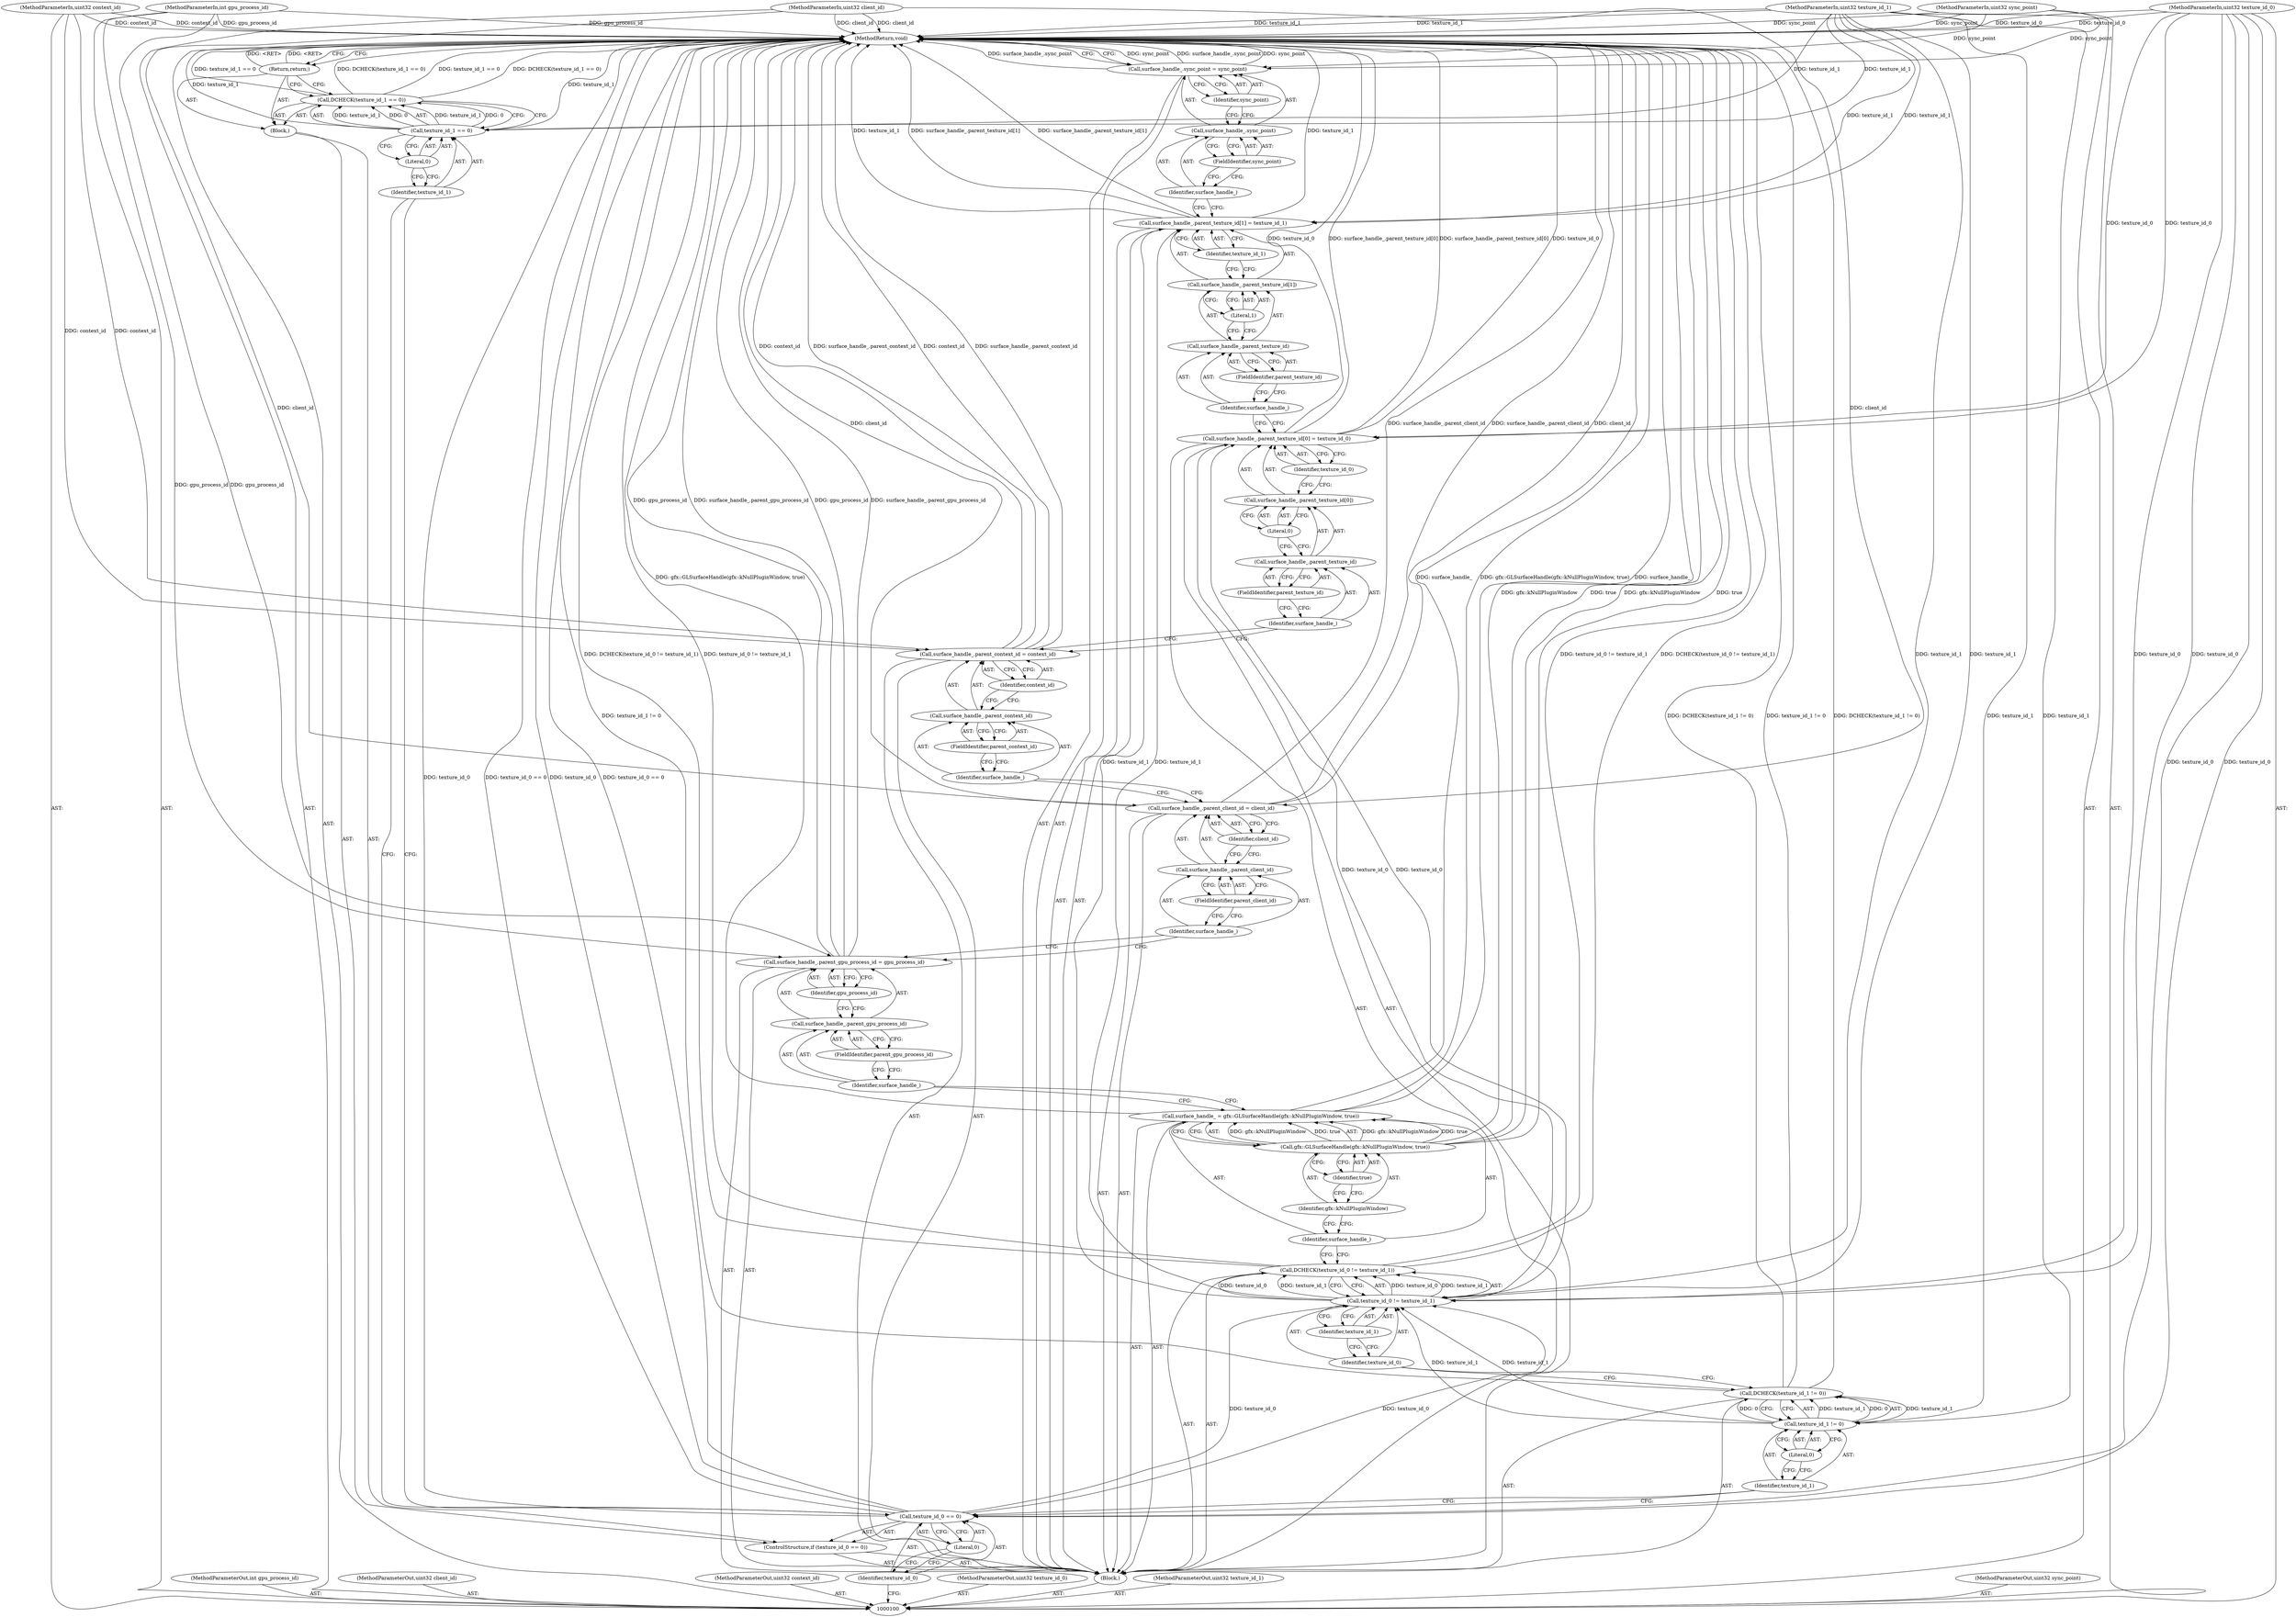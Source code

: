 digraph "1_Chrome_18d67244984a574ba2dd8779faabc0e3e34f4b76" {
"1000165" [label="(MethodReturn,void)"];
"1000101" [label="(MethodParameterIn,int gpu_process_id)"];
"1000205" [label="(MethodParameterOut,int gpu_process_id)"];
"1000118" [label="(Call,DCHECK(texture_id_1 != 0))"];
"1000121" [label="(Literal,0)"];
"1000119" [label="(Call,texture_id_1 != 0)"];
"1000120" [label="(Identifier,texture_id_1)"];
"1000122" [label="(Call,DCHECK(texture_id_0 != texture_id_1))"];
"1000125" [label="(Identifier,texture_id_1)"];
"1000123" [label="(Call,texture_id_0 != texture_id_1)"];
"1000124" [label="(Identifier,texture_id_0)"];
"1000128" [label="(Call,gfx::GLSurfaceHandle(gfx::kNullPluginWindow, true))"];
"1000126" [label="(Call,surface_handle_ = gfx::GLSurfaceHandle(gfx::kNullPluginWindow, true))"];
"1000127" [label="(Identifier,surface_handle_)"];
"1000129" [label="(Identifier,gfx::kNullPluginWindow)"];
"1000130" [label="(Identifier,true)"];
"1000134" [label="(FieldIdentifier,parent_gpu_process_id)"];
"1000131" [label="(Call,surface_handle_.parent_gpu_process_id = gpu_process_id)"];
"1000132" [label="(Call,surface_handle_.parent_gpu_process_id)"];
"1000133" [label="(Identifier,surface_handle_)"];
"1000135" [label="(Identifier,gpu_process_id)"];
"1000139" [label="(FieldIdentifier,parent_client_id)"];
"1000136" [label="(Call,surface_handle_.parent_client_id = client_id)"];
"1000137" [label="(Call,surface_handle_.parent_client_id)"];
"1000138" [label="(Identifier,surface_handle_)"];
"1000140" [label="(Identifier,client_id)"];
"1000144" [label="(FieldIdentifier,parent_context_id)"];
"1000141" [label="(Call,surface_handle_.parent_context_id = context_id)"];
"1000142" [label="(Call,surface_handle_.parent_context_id)"];
"1000143" [label="(Identifier,surface_handle_)"];
"1000145" [label="(Identifier,context_id)"];
"1000150" [label="(FieldIdentifier,parent_texture_id)"];
"1000146" [label="(Call,surface_handle_.parent_texture_id[0] = texture_id_0)"];
"1000147" [label="(Call,surface_handle_.parent_texture_id[0])"];
"1000148" [label="(Call,surface_handle_.parent_texture_id)"];
"1000149" [label="(Identifier,surface_handle_)"];
"1000151" [label="(Literal,0)"];
"1000152" [label="(Identifier,texture_id_0)"];
"1000102" [label="(MethodParameterIn,uint32 client_id)"];
"1000206" [label="(MethodParameterOut,uint32 client_id)"];
"1000157" [label="(FieldIdentifier,parent_texture_id)"];
"1000153" [label="(Call,surface_handle_.parent_texture_id[1] = texture_id_1)"];
"1000154" [label="(Call,surface_handle_.parent_texture_id[1])"];
"1000155" [label="(Call,surface_handle_.parent_texture_id)"];
"1000156" [label="(Identifier,surface_handle_)"];
"1000158" [label="(Literal,1)"];
"1000159" [label="(Identifier,texture_id_1)"];
"1000163" [label="(FieldIdentifier,sync_point)"];
"1000160" [label="(Call,surface_handle_.sync_point = sync_point)"];
"1000161" [label="(Call,surface_handle_.sync_point)"];
"1000162" [label="(Identifier,surface_handle_)"];
"1000164" [label="(Identifier,sync_point)"];
"1000103" [label="(MethodParameterIn,uint32 context_id)"];
"1000207" [label="(MethodParameterOut,uint32 context_id)"];
"1000104" [label="(MethodParameterIn,uint32 texture_id_0)"];
"1000208" [label="(MethodParameterOut,uint32 texture_id_0)"];
"1000105" [label="(MethodParameterIn,uint32 texture_id_1)"];
"1000209" [label="(MethodParameterOut,uint32 texture_id_1)"];
"1000106" [label="(MethodParameterIn,uint32 sync_point)"];
"1000210" [label="(MethodParameterOut,uint32 sync_point)"];
"1000107" [label="(Block,)"];
"1000108" [label="(ControlStructure,if (texture_id_0 == 0))"];
"1000111" [label="(Literal,0)"];
"1000112" [label="(Block,)"];
"1000109" [label="(Call,texture_id_0 == 0)"];
"1000110" [label="(Identifier,texture_id_0)"];
"1000114" [label="(Call,texture_id_1 == 0)"];
"1000115" [label="(Identifier,texture_id_1)"];
"1000116" [label="(Literal,0)"];
"1000113" [label="(Call,DCHECK(texture_id_1 == 0))"];
"1000117" [label="(Return,return;)"];
"1000165" -> "1000100"  [label="AST: "];
"1000165" -> "1000117"  [label="CFG: "];
"1000165" -> "1000160"  [label="CFG: "];
"1000153" -> "1000165"  [label="DDG: texture_id_1"];
"1000153" -> "1000165"  [label="DDG: surface_handle_.parent_texture_id[1]"];
"1000141" -> "1000165"  [label="DDG: surface_handle_.parent_context_id"];
"1000141" -> "1000165"  [label="DDG: context_id"];
"1000104" -> "1000165"  [label="DDG: texture_id_0"];
"1000105" -> "1000165"  [label="DDG: texture_id_1"];
"1000114" -> "1000165"  [label="DDG: texture_id_1"];
"1000118" -> "1000165"  [label="DDG: DCHECK(texture_id_1 != 0)"];
"1000118" -> "1000165"  [label="DDG: texture_id_1 != 0"];
"1000102" -> "1000165"  [label="DDG: client_id"];
"1000126" -> "1000165"  [label="DDG: gfx::GLSurfaceHandle(gfx::kNullPluginWindow, true)"];
"1000126" -> "1000165"  [label="DDG: surface_handle_"];
"1000128" -> "1000165"  [label="DDG: true"];
"1000128" -> "1000165"  [label="DDG: gfx::kNullPluginWindow"];
"1000160" -> "1000165"  [label="DDG: sync_point"];
"1000160" -> "1000165"  [label="DDG: surface_handle_.sync_point"];
"1000113" -> "1000165"  [label="DDG: texture_id_1 == 0"];
"1000113" -> "1000165"  [label="DDG: DCHECK(texture_id_1 == 0)"];
"1000122" -> "1000165"  [label="DDG: texture_id_0 != texture_id_1"];
"1000122" -> "1000165"  [label="DDG: DCHECK(texture_id_0 != texture_id_1)"];
"1000131" -> "1000165"  [label="DDG: surface_handle_.parent_gpu_process_id"];
"1000131" -> "1000165"  [label="DDG: gpu_process_id"];
"1000136" -> "1000165"  [label="DDG: client_id"];
"1000136" -> "1000165"  [label="DDG: surface_handle_.parent_client_id"];
"1000146" -> "1000165"  [label="DDG: texture_id_0"];
"1000146" -> "1000165"  [label="DDG: surface_handle_.parent_texture_id[0]"];
"1000103" -> "1000165"  [label="DDG: context_id"];
"1000101" -> "1000165"  [label="DDG: gpu_process_id"];
"1000109" -> "1000165"  [label="DDG: texture_id_0"];
"1000109" -> "1000165"  [label="DDG: texture_id_0 == 0"];
"1000106" -> "1000165"  [label="DDG: sync_point"];
"1000117" -> "1000165"  [label="DDG: <RET>"];
"1000101" -> "1000100"  [label="AST: "];
"1000101" -> "1000165"  [label="DDG: gpu_process_id"];
"1000101" -> "1000131"  [label="DDG: gpu_process_id"];
"1000205" -> "1000100"  [label="AST: "];
"1000118" -> "1000107"  [label="AST: "];
"1000118" -> "1000119"  [label="CFG: "];
"1000119" -> "1000118"  [label="AST: "];
"1000124" -> "1000118"  [label="CFG: "];
"1000118" -> "1000165"  [label="DDG: DCHECK(texture_id_1 != 0)"];
"1000118" -> "1000165"  [label="DDG: texture_id_1 != 0"];
"1000119" -> "1000118"  [label="DDG: texture_id_1"];
"1000119" -> "1000118"  [label="DDG: 0"];
"1000121" -> "1000119"  [label="AST: "];
"1000121" -> "1000120"  [label="CFG: "];
"1000119" -> "1000121"  [label="CFG: "];
"1000119" -> "1000118"  [label="AST: "];
"1000119" -> "1000121"  [label="CFG: "];
"1000120" -> "1000119"  [label="AST: "];
"1000121" -> "1000119"  [label="AST: "];
"1000118" -> "1000119"  [label="CFG: "];
"1000119" -> "1000118"  [label="DDG: texture_id_1"];
"1000119" -> "1000118"  [label="DDG: 0"];
"1000105" -> "1000119"  [label="DDG: texture_id_1"];
"1000119" -> "1000123"  [label="DDG: texture_id_1"];
"1000120" -> "1000119"  [label="AST: "];
"1000120" -> "1000109"  [label="CFG: "];
"1000121" -> "1000120"  [label="CFG: "];
"1000122" -> "1000107"  [label="AST: "];
"1000122" -> "1000123"  [label="CFG: "];
"1000123" -> "1000122"  [label="AST: "];
"1000127" -> "1000122"  [label="CFG: "];
"1000122" -> "1000165"  [label="DDG: texture_id_0 != texture_id_1"];
"1000122" -> "1000165"  [label="DDG: DCHECK(texture_id_0 != texture_id_1)"];
"1000123" -> "1000122"  [label="DDG: texture_id_0"];
"1000123" -> "1000122"  [label="DDG: texture_id_1"];
"1000125" -> "1000123"  [label="AST: "];
"1000125" -> "1000124"  [label="CFG: "];
"1000123" -> "1000125"  [label="CFG: "];
"1000123" -> "1000122"  [label="AST: "];
"1000123" -> "1000125"  [label="CFG: "];
"1000124" -> "1000123"  [label="AST: "];
"1000125" -> "1000123"  [label="AST: "];
"1000122" -> "1000123"  [label="CFG: "];
"1000123" -> "1000122"  [label="DDG: texture_id_0"];
"1000123" -> "1000122"  [label="DDG: texture_id_1"];
"1000109" -> "1000123"  [label="DDG: texture_id_0"];
"1000104" -> "1000123"  [label="DDG: texture_id_0"];
"1000119" -> "1000123"  [label="DDG: texture_id_1"];
"1000105" -> "1000123"  [label="DDG: texture_id_1"];
"1000123" -> "1000146"  [label="DDG: texture_id_0"];
"1000123" -> "1000153"  [label="DDG: texture_id_1"];
"1000124" -> "1000123"  [label="AST: "];
"1000124" -> "1000118"  [label="CFG: "];
"1000125" -> "1000124"  [label="CFG: "];
"1000128" -> "1000126"  [label="AST: "];
"1000128" -> "1000130"  [label="CFG: "];
"1000129" -> "1000128"  [label="AST: "];
"1000130" -> "1000128"  [label="AST: "];
"1000126" -> "1000128"  [label="CFG: "];
"1000128" -> "1000165"  [label="DDG: true"];
"1000128" -> "1000165"  [label="DDG: gfx::kNullPluginWindow"];
"1000128" -> "1000126"  [label="DDG: gfx::kNullPluginWindow"];
"1000128" -> "1000126"  [label="DDG: true"];
"1000126" -> "1000107"  [label="AST: "];
"1000126" -> "1000128"  [label="CFG: "];
"1000127" -> "1000126"  [label="AST: "];
"1000128" -> "1000126"  [label="AST: "];
"1000133" -> "1000126"  [label="CFG: "];
"1000126" -> "1000165"  [label="DDG: gfx::GLSurfaceHandle(gfx::kNullPluginWindow, true)"];
"1000126" -> "1000165"  [label="DDG: surface_handle_"];
"1000128" -> "1000126"  [label="DDG: gfx::kNullPluginWindow"];
"1000128" -> "1000126"  [label="DDG: true"];
"1000127" -> "1000126"  [label="AST: "];
"1000127" -> "1000122"  [label="CFG: "];
"1000129" -> "1000127"  [label="CFG: "];
"1000129" -> "1000128"  [label="AST: "];
"1000129" -> "1000127"  [label="CFG: "];
"1000130" -> "1000129"  [label="CFG: "];
"1000130" -> "1000128"  [label="AST: "];
"1000130" -> "1000129"  [label="CFG: "];
"1000128" -> "1000130"  [label="CFG: "];
"1000134" -> "1000132"  [label="AST: "];
"1000134" -> "1000133"  [label="CFG: "];
"1000132" -> "1000134"  [label="CFG: "];
"1000131" -> "1000107"  [label="AST: "];
"1000131" -> "1000135"  [label="CFG: "];
"1000132" -> "1000131"  [label="AST: "];
"1000135" -> "1000131"  [label="AST: "];
"1000138" -> "1000131"  [label="CFG: "];
"1000131" -> "1000165"  [label="DDG: surface_handle_.parent_gpu_process_id"];
"1000131" -> "1000165"  [label="DDG: gpu_process_id"];
"1000101" -> "1000131"  [label="DDG: gpu_process_id"];
"1000132" -> "1000131"  [label="AST: "];
"1000132" -> "1000134"  [label="CFG: "];
"1000133" -> "1000132"  [label="AST: "];
"1000134" -> "1000132"  [label="AST: "];
"1000135" -> "1000132"  [label="CFG: "];
"1000133" -> "1000132"  [label="AST: "];
"1000133" -> "1000126"  [label="CFG: "];
"1000134" -> "1000133"  [label="CFG: "];
"1000135" -> "1000131"  [label="AST: "];
"1000135" -> "1000132"  [label="CFG: "];
"1000131" -> "1000135"  [label="CFG: "];
"1000139" -> "1000137"  [label="AST: "];
"1000139" -> "1000138"  [label="CFG: "];
"1000137" -> "1000139"  [label="CFG: "];
"1000136" -> "1000107"  [label="AST: "];
"1000136" -> "1000140"  [label="CFG: "];
"1000137" -> "1000136"  [label="AST: "];
"1000140" -> "1000136"  [label="AST: "];
"1000143" -> "1000136"  [label="CFG: "];
"1000136" -> "1000165"  [label="DDG: client_id"];
"1000136" -> "1000165"  [label="DDG: surface_handle_.parent_client_id"];
"1000102" -> "1000136"  [label="DDG: client_id"];
"1000137" -> "1000136"  [label="AST: "];
"1000137" -> "1000139"  [label="CFG: "];
"1000138" -> "1000137"  [label="AST: "];
"1000139" -> "1000137"  [label="AST: "];
"1000140" -> "1000137"  [label="CFG: "];
"1000138" -> "1000137"  [label="AST: "];
"1000138" -> "1000131"  [label="CFG: "];
"1000139" -> "1000138"  [label="CFG: "];
"1000140" -> "1000136"  [label="AST: "];
"1000140" -> "1000137"  [label="CFG: "];
"1000136" -> "1000140"  [label="CFG: "];
"1000144" -> "1000142"  [label="AST: "];
"1000144" -> "1000143"  [label="CFG: "];
"1000142" -> "1000144"  [label="CFG: "];
"1000141" -> "1000107"  [label="AST: "];
"1000141" -> "1000145"  [label="CFG: "];
"1000142" -> "1000141"  [label="AST: "];
"1000145" -> "1000141"  [label="AST: "];
"1000149" -> "1000141"  [label="CFG: "];
"1000141" -> "1000165"  [label="DDG: surface_handle_.parent_context_id"];
"1000141" -> "1000165"  [label="DDG: context_id"];
"1000103" -> "1000141"  [label="DDG: context_id"];
"1000142" -> "1000141"  [label="AST: "];
"1000142" -> "1000144"  [label="CFG: "];
"1000143" -> "1000142"  [label="AST: "];
"1000144" -> "1000142"  [label="AST: "];
"1000145" -> "1000142"  [label="CFG: "];
"1000143" -> "1000142"  [label="AST: "];
"1000143" -> "1000136"  [label="CFG: "];
"1000144" -> "1000143"  [label="CFG: "];
"1000145" -> "1000141"  [label="AST: "];
"1000145" -> "1000142"  [label="CFG: "];
"1000141" -> "1000145"  [label="CFG: "];
"1000150" -> "1000148"  [label="AST: "];
"1000150" -> "1000149"  [label="CFG: "];
"1000148" -> "1000150"  [label="CFG: "];
"1000146" -> "1000107"  [label="AST: "];
"1000146" -> "1000152"  [label="CFG: "];
"1000147" -> "1000146"  [label="AST: "];
"1000152" -> "1000146"  [label="AST: "];
"1000156" -> "1000146"  [label="CFG: "];
"1000146" -> "1000165"  [label="DDG: texture_id_0"];
"1000146" -> "1000165"  [label="DDG: surface_handle_.parent_texture_id[0]"];
"1000123" -> "1000146"  [label="DDG: texture_id_0"];
"1000104" -> "1000146"  [label="DDG: texture_id_0"];
"1000147" -> "1000146"  [label="AST: "];
"1000147" -> "1000151"  [label="CFG: "];
"1000148" -> "1000147"  [label="AST: "];
"1000151" -> "1000147"  [label="AST: "];
"1000152" -> "1000147"  [label="CFG: "];
"1000148" -> "1000147"  [label="AST: "];
"1000148" -> "1000150"  [label="CFG: "];
"1000149" -> "1000148"  [label="AST: "];
"1000150" -> "1000148"  [label="AST: "];
"1000151" -> "1000148"  [label="CFG: "];
"1000149" -> "1000148"  [label="AST: "];
"1000149" -> "1000141"  [label="CFG: "];
"1000150" -> "1000149"  [label="CFG: "];
"1000151" -> "1000147"  [label="AST: "];
"1000151" -> "1000148"  [label="CFG: "];
"1000147" -> "1000151"  [label="CFG: "];
"1000152" -> "1000146"  [label="AST: "];
"1000152" -> "1000147"  [label="CFG: "];
"1000146" -> "1000152"  [label="CFG: "];
"1000102" -> "1000100"  [label="AST: "];
"1000102" -> "1000165"  [label="DDG: client_id"];
"1000102" -> "1000136"  [label="DDG: client_id"];
"1000206" -> "1000100"  [label="AST: "];
"1000157" -> "1000155"  [label="AST: "];
"1000157" -> "1000156"  [label="CFG: "];
"1000155" -> "1000157"  [label="CFG: "];
"1000153" -> "1000107"  [label="AST: "];
"1000153" -> "1000159"  [label="CFG: "];
"1000154" -> "1000153"  [label="AST: "];
"1000159" -> "1000153"  [label="AST: "];
"1000162" -> "1000153"  [label="CFG: "];
"1000153" -> "1000165"  [label="DDG: texture_id_1"];
"1000153" -> "1000165"  [label="DDG: surface_handle_.parent_texture_id[1]"];
"1000123" -> "1000153"  [label="DDG: texture_id_1"];
"1000105" -> "1000153"  [label="DDG: texture_id_1"];
"1000154" -> "1000153"  [label="AST: "];
"1000154" -> "1000158"  [label="CFG: "];
"1000155" -> "1000154"  [label="AST: "];
"1000158" -> "1000154"  [label="AST: "];
"1000159" -> "1000154"  [label="CFG: "];
"1000155" -> "1000154"  [label="AST: "];
"1000155" -> "1000157"  [label="CFG: "];
"1000156" -> "1000155"  [label="AST: "];
"1000157" -> "1000155"  [label="AST: "];
"1000158" -> "1000155"  [label="CFG: "];
"1000156" -> "1000155"  [label="AST: "];
"1000156" -> "1000146"  [label="CFG: "];
"1000157" -> "1000156"  [label="CFG: "];
"1000158" -> "1000154"  [label="AST: "];
"1000158" -> "1000155"  [label="CFG: "];
"1000154" -> "1000158"  [label="CFG: "];
"1000159" -> "1000153"  [label="AST: "];
"1000159" -> "1000154"  [label="CFG: "];
"1000153" -> "1000159"  [label="CFG: "];
"1000163" -> "1000161"  [label="AST: "];
"1000163" -> "1000162"  [label="CFG: "];
"1000161" -> "1000163"  [label="CFG: "];
"1000160" -> "1000107"  [label="AST: "];
"1000160" -> "1000164"  [label="CFG: "];
"1000161" -> "1000160"  [label="AST: "];
"1000164" -> "1000160"  [label="AST: "];
"1000165" -> "1000160"  [label="CFG: "];
"1000160" -> "1000165"  [label="DDG: sync_point"];
"1000160" -> "1000165"  [label="DDG: surface_handle_.sync_point"];
"1000106" -> "1000160"  [label="DDG: sync_point"];
"1000161" -> "1000160"  [label="AST: "];
"1000161" -> "1000163"  [label="CFG: "];
"1000162" -> "1000161"  [label="AST: "];
"1000163" -> "1000161"  [label="AST: "];
"1000164" -> "1000161"  [label="CFG: "];
"1000162" -> "1000161"  [label="AST: "];
"1000162" -> "1000153"  [label="CFG: "];
"1000163" -> "1000162"  [label="CFG: "];
"1000164" -> "1000160"  [label="AST: "];
"1000164" -> "1000161"  [label="CFG: "];
"1000160" -> "1000164"  [label="CFG: "];
"1000103" -> "1000100"  [label="AST: "];
"1000103" -> "1000165"  [label="DDG: context_id"];
"1000103" -> "1000141"  [label="DDG: context_id"];
"1000207" -> "1000100"  [label="AST: "];
"1000104" -> "1000100"  [label="AST: "];
"1000104" -> "1000165"  [label="DDG: texture_id_0"];
"1000104" -> "1000109"  [label="DDG: texture_id_0"];
"1000104" -> "1000123"  [label="DDG: texture_id_0"];
"1000104" -> "1000146"  [label="DDG: texture_id_0"];
"1000208" -> "1000100"  [label="AST: "];
"1000105" -> "1000100"  [label="AST: "];
"1000105" -> "1000165"  [label="DDG: texture_id_1"];
"1000105" -> "1000114"  [label="DDG: texture_id_1"];
"1000105" -> "1000119"  [label="DDG: texture_id_1"];
"1000105" -> "1000123"  [label="DDG: texture_id_1"];
"1000105" -> "1000153"  [label="DDG: texture_id_1"];
"1000209" -> "1000100"  [label="AST: "];
"1000106" -> "1000100"  [label="AST: "];
"1000106" -> "1000165"  [label="DDG: sync_point"];
"1000106" -> "1000160"  [label="DDG: sync_point"];
"1000210" -> "1000100"  [label="AST: "];
"1000107" -> "1000100"  [label="AST: "];
"1000108" -> "1000107"  [label="AST: "];
"1000118" -> "1000107"  [label="AST: "];
"1000122" -> "1000107"  [label="AST: "];
"1000126" -> "1000107"  [label="AST: "];
"1000131" -> "1000107"  [label="AST: "];
"1000136" -> "1000107"  [label="AST: "];
"1000141" -> "1000107"  [label="AST: "];
"1000146" -> "1000107"  [label="AST: "];
"1000153" -> "1000107"  [label="AST: "];
"1000160" -> "1000107"  [label="AST: "];
"1000108" -> "1000107"  [label="AST: "];
"1000109" -> "1000108"  [label="AST: "];
"1000112" -> "1000108"  [label="AST: "];
"1000111" -> "1000109"  [label="AST: "];
"1000111" -> "1000110"  [label="CFG: "];
"1000109" -> "1000111"  [label="CFG: "];
"1000112" -> "1000108"  [label="AST: "];
"1000113" -> "1000112"  [label="AST: "];
"1000117" -> "1000112"  [label="AST: "];
"1000109" -> "1000108"  [label="AST: "];
"1000109" -> "1000111"  [label="CFG: "];
"1000110" -> "1000109"  [label="AST: "];
"1000111" -> "1000109"  [label="AST: "];
"1000115" -> "1000109"  [label="CFG: "];
"1000120" -> "1000109"  [label="CFG: "];
"1000109" -> "1000165"  [label="DDG: texture_id_0"];
"1000109" -> "1000165"  [label="DDG: texture_id_0 == 0"];
"1000104" -> "1000109"  [label="DDG: texture_id_0"];
"1000109" -> "1000123"  [label="DDG: texture_id_0"];
"1000110" -> "1000109"  [label="AST: "];
"1000110" -> "1000100"  [label="CFG: "];
"1000111" -> "1000110"  [label="CFG: "];
"1000114" -> "1000113"  [label="AST: "];
"1000114" -> "1000116"  [label="CFG: "];
"1000115" -> "1000114"  [label="AST: "];
"1000116" -> "1000114"  [label="AST: "];
"1000113" -> "1000114"  [label="CFG: "];
"1000114" -> "1000165"  [label="DDG: texture_id_1"];
"1000114" -> "1000113"  [label="DDG: texture_id_1"];
"1000114" -> "1000113"  [label="DDG: 0"];
"1000105" -> "1000114"  [label="DDG: texture_id_1"];
"1000115" -> "1000114"  [label="AST: "];
"1000115" -> "1000109"  [label="CFG: "];
"1000116" -> "1000115"  [label="CFG: "];
"1000116" -> "1000114"  [label="AST: "];
"1000116" -> "1000115"  [label="CFG: "];
"1000114" -> "1000116"  [label="CFG: "];
"1000113" -> "1000112"  [label="AST: "];
"1000113" -> "1000114"  [label="CFG: "];
"1000114" -> "1000113"  [label="AST: "];
"1000117" -> "1000113"  [label="CFG: "];
"1000113" -> "1000165"  [label="DDG: texture_id_1 == 0"];
"1000113" -> "1000165"  [label="DDG: DCHECK(texture_id_1 == 0)"];
"1000114" -> "1000113"  [label="DDG: texture_id_1"];
"1000114" -> "1000113"  [label="DDG: 0"];
"1000117" -> "1000112"  [label="AST: "];
"1000117" -> "1000113"  [label="CFG: "];
"1000165" -> "1000117"  [label="CFG: "];
"1000117" -> "1000165"  [label="DDG: <RET>"];
}
